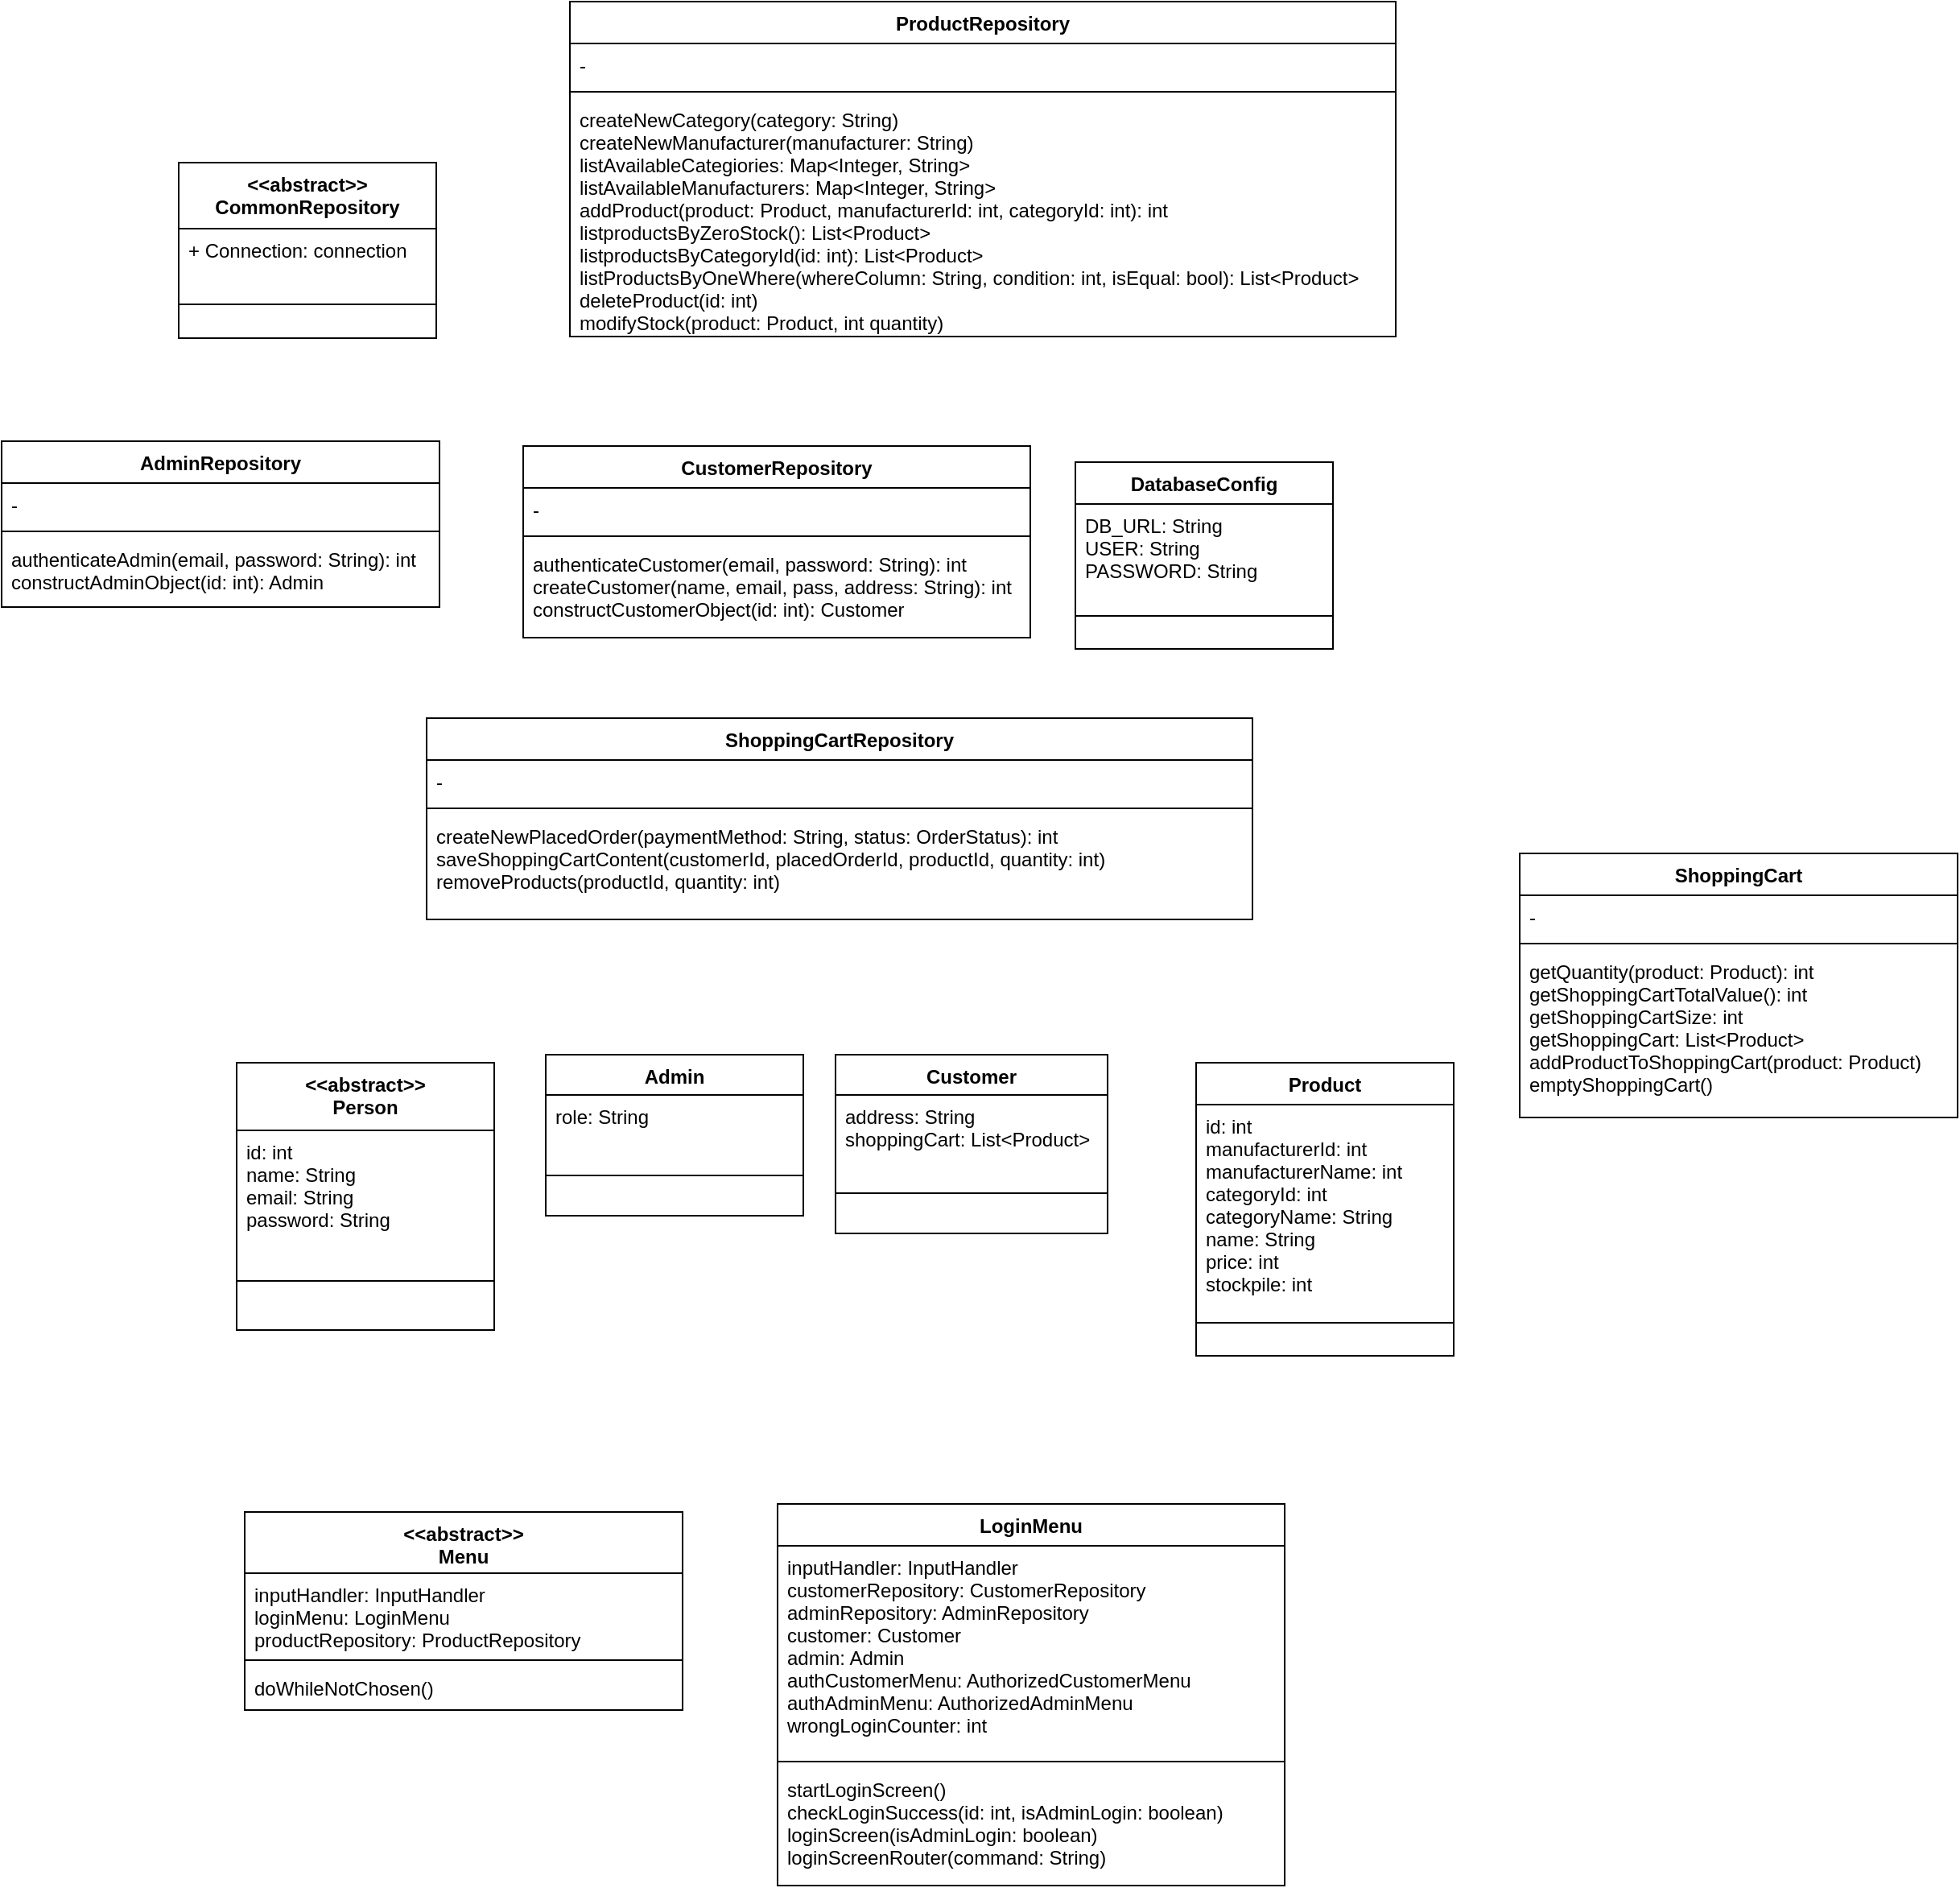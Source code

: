 <mxfile version="16.5.6" type="github">
  <diagram id="Z9Faffj7i-ukGWr66sX4" name="Page-1">
    <mxGraphModel dx="1033" dy="525" grid="0" gridSize="10" guides="1" tooltips="1" connect="1" arrows="1" fold="1" page="1" pageScale="1" pageWidth="827" pageHeight="1169" math="0" shadow="0">
      <root>
        <mxCell id="0" />
        <mxCell id="1" parent="0" />
        <mxCell id="MF9ZLf0BZo5JY9_R4jr4-1" value="&lt;&lt;abstract&gt;&gt;&#xa;CommonRepository" style="swimlane;fontStyle=1;align=center;verticalAlign=top;childLayout=stackLayout;horizontal=1;startSize=41;horizontalStack=0;resizeParent=1;resizeParentMax=0;resizeLast=0;collapsible=1;marginBottom=0;" vertex="1" parent="1">
          <mxGeometry x="140" y="242" width="160" height="109" as="geometry" />
        </mxCell>
        <mxCell id="MF9ZLf0BZo5JY9_R4jr4-2" value="+ Connection: connection" style="text;strokeColor=none;fillColor=none;align=left;verticalAlign=top;spacingLeft=4;spacingRight=4;overflow=hidden;rotatable=0;points=[[0,0.5],[1,0.5]];portConstraint=eastwest;" vertex="1" parent="MF9ZLf0BZo5JY9_R4jr4-1">
          <mxGeometry y="41" width="160" height="26" as="geometry" />
        </mxCell>
        <mxCell id="MF9ZLf0BZo5JY9_R4jr4-3" value="" style="line;strokeWidth=1;fillColor=none;align=left;verticalAlign=middle;spacingTop=-1;spacingLeft=3;spacingRight=3;rotatable=0;labelPosition=right;points=[];portConstraint=eastwest;" vertex="1" parent="MF9ZLf0BZo5JY9_R4jr4-1">
          <mxGeometry y="67" width="160" height="42" as="geometry" />
        </mxCell>
        <mxCell id="MF9ZLf0BZo5JY9_R4jr4-24" value="CustomerRepository" style="swimlane;fontStyle=1;align=center;verticalAlign=top;childLayout=stackLayout;horizontal=1;startSize=26;horizontalStack=0;resizeParent=1;resizeParentMax=0;resizeLast=0;collapsible=1;marginBottom=0;" vertex="1" parent="1">
          <mxGeometry x="354" y="418" width="315" height="119" as="geometry" />
        </mxCell>
        <mxCell id="MF9ZLf0BZo5JY9_R4jr4-25" value="-" style="text;strokeColor=none;fillColor=none;align=left;verticalAlign=top;spacingLeft=4;spacingRight=4;overflow=hidden;rotatable=0;points=[[0,0.5],[1,0.5]];portConstraint=eastwest;" vertex="1" parent="MF9ZLf0BZo5JY9_R4jr4-24">
          <mxGeometry y="26" width="315" height="26" as="geometry" />
        </mxCell>
        <mxCell id="MF9ZLf0BZo5JY9_R4jr4-26" value="" style="line;strokeWidth=1;fillColor=none;align=left;verticalAlign=middle;spacingTop=-1;spacingLeft=3;spacingRight=3;rotatable=0;labelPosition=right;points=[];portConstraint=eastwest;" vertex="1" parent="MF9ZLf0BZo5JY9_R4jr4-24">
          <mxGeometry y="52" width="315" height="8" as="geometry" />
        </mxCell>
        <mxCell id="MF9ZLf0BZo5JY9_R4jr4-27" value="authenticateCustomer(email, password: String): int&#xa;createCustomer(name, email, pass, address: String): int&#xa;constructCustomerObject(id: int): Customer&#xa;" style="text;strokeColor=none;fillColor=none;align=left;verticalAlign=top;spacingLeft=4;spacingRight=4;overflow=hidden;rotatable=0;points=[[0,0.5],[1,0.5]];portConstraint=eastwest;" vertex="1" parent="MF9ZLf0BZo5JY9_R4jr4-24">
          <mxGeometry y="60" width="315" height="59" as="geometry" />
        </mxCell>
        <mxCell id="MF9ZLf0BZo5JY9_R4jr4-28" value="AdminRepository" style="swimlane;fontStyle=1;align=center;verticalAlign=top;childLayout=stackLayout;horizontal=1;startSize=26;horizontalStack=0;resizeParent=1;resizeParentMax=0;resizeLast=0;collapsible=1;marginBottom=0;" vertex="1" parent="1">
          <mxGeometry x="30" y="415" width="272" height="103" as="geometry" />
        </mxCell>
        <mxCell id="MF9ZLf0BZo5JY9_R4jr4-29" value="-" style="text;strokeColor=none;fillColor=none;align=left;verticalAlign=top;spacingLeft=4;spacingRight=4;overflow=hidden;rotatable=0;points=[[0,0.5],[1,0.5]];portConstraint=eastwest;" vertex="1" parent="MF9ZLf0BZo5JY9_R4jr4-28">
          <mxGeometry y="26" width="272" height="26" as="geometry" />
        </mxCell>
        <mxCell id="MF9ZLf0BZo5JY9_R4jr4-30" value="" style="line;strokeWidth=1;fillColor=none;align=left;verticalAlign=middle;spacingTop=-1;spacingLeft=3;spacingRight=3;rotatable=0;labelPosition=right;points=[];portConstraint=eastwest;" vertex="1" parent="MF9ZLf0BZo5JY9_R4jr4-28">
          <mxGeometry y="52" width="272" height="8" as="geometry" />
        </mxCell>
        <mxCell id="MF9ZLf0BZo5JY9_R4jr4-31" value="authenticateAdmin(email, password: String): int&#xa;constructAdminObject(id: int): Admin" style="text;strokeColor=none;fillColor=none;align=left;verticalAlign=top;spacingLeft=4;spacingRight=4;overflow=hidden;rotatable=0;points=[[0,0.5],[1,0.5]];portConstraint=eastwest;" vertex="1" parent="MF9ZLf0BZo5JY9_R4jr4-28">
          <mxGeometry y="60" width="272" height="43" as="geometry" />
        </mxCell>
        <mxCell id="MF9ZLf0BZo5JY9_R4jr4-33" value="&lt;&lt;abstract&gt;&gt;&#xa;Person" style="swimlane;fontStyle=1;align=center;verticalAlign=top;childLayout=stackLayout;horizontal=1;startSize=42;horizontalStack=0;resizeParent=1;resizeParentMax=0;resizeLast=0;collapsible=1;marginBottom=0;" vertex="1" parent="1">
          <mxGeometry x="176" y="801" width="160" height="166" as="geometry" />
        </mxCell>
        <mxCell id="MF9ZLf0BZo5JY9_R4jr4-34" value="id: int&#xa;name: String&#xa;email: String&#xa;password: String" style="text;strokeColor=none;fillColor=none;align=left;verticalAlign=top;spacingLeft=4;spacingRight=4;overflow=hidden;rotatable=0;points=[[0,0.5],[1,0.5]];portConstraint=eastwest;" vertex="1" parent="MF9ZLf0BZo5JY9_R4jr4-33">
          <mxGeometry y="42" width="160" height="63" as="geometry" />
        </mxCell>
        <mxCell id="MF9ZLf0BZo5JY9_R4jr4-35" value="" style="line;strokeWidth=1;fillColor=none;align=left;verticalAlign=middle;spacingTop=-1;spacingLeft=3;spacingRight=3;rotatable=0;labelPosition=right;points=[];portConstraint=eastwest;" vertex="1" parent="MF9ZLf0BZo5JY9_R4jr4-33">
          <mxGeometry y="105" width="160" height="61" as="geometry" />
        </mxCell>
        <mxCell id="MF9ZLf0BZo5JY9_R4jr4-37" value="ProductRepository" style="swimlane;fontStyle=1;align=center;verticalAlign=top;childLayout=stackLayout;horizontal=1;startSize=26;horizontalStack=0;resizeParent=1;resizeParentMax=0;resizeLast=0;collapsible=1;marginBottom=0;" vertex="1" parent="1">
          <mxGeometry x="383" y="142" width="513" height="208" as="geometry" />
        </mxCell>
        <mxCell id="MF9ZLf0BZo5JY9_R4jr4-38" value="-" style="text;strokeColor=none;fillColor=none;align=left;verticalAlign=top;spacingLeft=4;spacingRight=4;overflow=hidden;rotatable=0;points=[[0,0.5],[1,0.5]];portConstraint=eastwest;" vertex="1" parent="MF9ZLf0BZo5JY9_R4jr4-37">
          <mxGeometry y="26" width="513" height="26" as="geometry" />
        </mxCell>
        <mxCell id="MF9ZLf0BZo5JY9_R4jr4-39" value="" style="line;strokeWidth=1;fillColor=none;align=left;verticalAlign=middle;spacingTop=-1;spacingLeft=3;spacingRight=3;rotatable=0;labelPosition=right;points=[];portConstraint=eastwest;" vertex="1" parent="MF9ZLf0BZo5JY9_R4jr4-37">
          <mxGeometry y="52" width="513" height="8" as="geometry" />
        </mxCell>
        <mxCell id="MF9ZLf0BZo5JY9_R4jr4-40" value="createNewCategory(category: String)&#xa;createNewManufacturer(manufacturer: String)&#xa;listAvailableCategiories: Map&lt;Integer, String&gt;&#xa;listAvailableManufacturers: Map&lt;Integer, String&gt;&#xa;addProduct(product: Product, manufacturerId: int, categoryId: int): int&#xa;listproductsByZeroStock(): List&lt;Product&gt;&#xa;listproductsByCategoryId(id: int): List&lt;Product&gt;&#xa;listProductsByOneWhere(whereColumn: String, condition: int, isEqual: bool): List&lt;Product&gt;&#xa;deleteProduct(id: int)&#xa;modifyStock(product: Product, int quantity)&#xa;&#xa;" style="text;strokeColor=none;fillColor=none;align=left;verticalAlign=top;spacingLeft=4;spacingRight=4;overflow=hidden;rotatable=0;points=[[0,0.5],[1,0.5]];portConstraint=eastwest;" vertex="1" parent="MF9ZLf0BZo5JY9_R4jr4-37">
          <mxGeometry y="60" width="513" height="148" as="geometry" />
        </mxCell>
        <mxCell id="MF9ZLf0BZo5JY9_R4jr4-41" value="ShoppingCartRepository" style="swimlane;fontStyle=1;align=center;verticalAlign=top;childLayout=stackLayout;horizontal=1;startSize=26;horizontalStack=0;resizeParent=1;resizeParentMax=0;resizeLast=0;collapsible=1;marginBottom=0;" vertex="1" parent="1">
          <mxGeometry x="294" y="587" width="513" height="125" as="geometry" />
        </mxCell>
        <mxCell id="MF9ZLf0BZo5JY9_R4jr4-42" value="-" style="text;strokeColor=none;fillColor=none;align=left;verticalAlign=top;spacingLeft=4;spacingRight=4;overflow=hidden;rotatable=0;points=[[0,0.5],[1,0.5]];portConstraint=eastwest;" vertex="1" parent="MF9ZLf0BZo5JY9_R4jr4-41">
          <mxGeometry y="26" width="513" height="26" as="geometry" />
        </mxCell>
        <mxCell id="MF9ZLf0BZo5JY9_R4jr4-43" value="" style="line;strokeWidth=1;fillColor=none;align=left;verticalAlign=middle;spacingTop=-1;spacingLeft=3;spacingRight=3;rotatable=0;labelPosition=right;points=[];portConstraint=eastwest;" vertex="1" parent="MF9ZLf0BZo5JY9_R4jr4-41">
          <mxGeometry y="52" width="513" height="8" as="geometry" />
        </mxCell>
        <mxCell id="MF9ZLf0BZo5JY9_R4jr4-44" value="createNewPlacedOrder(paymentMethod: String, status: OrderStatus): int&#xa;saveShoppingCartContent(customerId, placedOrderId, productId, quantity: int)&#xa;removeProducts(productId, quantity: int)" style="text;strokeColor=none;fillColor=none;align=left;verticalAlign=top;spacingLeft=4;spacingRight=4;overflow=hidden;rotatable=0;points=[[0,0.5],[1,0.5]];portConstraint=eastwest;" vertex="1" parent="MF9ZLf0BZo5JY9_R4jr4-41">
          <mxGeometry y="60" width="513" height="65" as="geometry" />
        </mxCell>
        <mxCell id="MF9ZLf0BZo5JY9_R4jr4-45" value="DatabaseConfig" style="swimlane;fontStyle=1;align=center;verticalAlign=top;childLayout=stackLayout;horizontal=1;startSize=26;horizontalStack=0;resizeParent=1;resizeParentMax=0;resizeLast=0;collapsible=1;marginBottom=0;" vertex="1" parent="1">
          <mxGeometry x="697" y="428" width="160" height="116" as="geometry" />
        </mxCell>
        <mxCell id="MF9ZLf0BZo5JY9_R4jr4-46" value="DB_URL: String&#xa;USER: String&#xa;PASSWORD: String" style="text;strokeColor=none;fillColor=none;align=left;verticalAlign=top;spacingLeft=4;spacingRight=4;overflow=hidden;rotatable=0;points=[[0,0.5],[1,0.5]];portConstraint=eastwest;" vertex="1" parent="MF9ZLf0BZo5JY9_R4jr4-45">
          <mxGeometry y="26" width="160" height="49" as="geometry" />
        </mxCell>
        <mxCell id="MF9ZLf0BZo5JY9_R4jr4-47" value="" style="line;strokeWidth=1;fillColor=none;align=left;verticalAlign=middle;spacingTop=-1;spacingLeft=3;spacingRight=3;rotatable=0;labelPosition=right;points=[];portConstraint=eastwest;" vertex="1" parent="MF9ZLf0BZo5JY9_R4jr4-45">
          <mxGeometry y="75" width="160" height="41" as="geometry" />
        </mxCell>
        <mxCell id="MF9ZLf0BZo5JY9_R4jr4-49" value="Admin" style="swimlane;fontStyle=1;align=center;verticalAlign=top;childLayout=stackLayout;horizontal=1;startSize=25;horizontalStack=0;resizeParent=1;resizeParentMax=0;resizeLast=0;collapsible=1;marginBottom=0;" vertex="1" parent="1">
          <mxGeometry x="368" y="796" width="160" height="100" as="geometry" />
        </mxCell>
        <mxCell id="MF9ZLf0BZo5JY9_R4jr4-50" value="role: String" style="text;strokeColor=none;fillColor=none;align=left;verticalAlign=top;spacingLeft=4;spacingRight=4;overflow=hidden;rotatable=0;points=[[0,0.5],[1,0.5]];portConstraint=eastwest;" vertex="1" parent="MF9ZLf0BZo5JY9_R4jr4-49">
          <mxGeometry y="25" width="160" height="25" as="geometry" />
        </mxCell>
        <mxCell id="MF9ZLf0BZo5JY9_R4jr4-51" value="" style="line;strokeWidth=1;fillColor=none;align=left;verticalAlign=middle;spacingTop=-1;spacingLeft=3;spacingRight=3;rotatable=0;labelPosition=right;points=[];portConstraint=eastwest;" vertex="1" parent="MF9ZLf0BZo5JY9_R4jr4-49">
          <mxGeometry y="50" width="160" height="50" as="geometry" />
        </mxCell>
        <mxCell id="MF9ZLf0BZo5JY9_R4jr4-52" value="Customer" style="swimlane;fontStyle=1;align=center;verticalAlign=top;childLayout=stackLayout;horizontal=1;startSize=25;horizontalStack=0;resizeParent=1;resizeParentMax=0;resizeLast=0;collapsible=1;marginBottom=0;" vertex="1" parent="1">
          <mxGeometry x="548" y="796" width="169" height="111" as="geometry" />
        </mxCell>
        <mxCell id="MF9ZLf0BZo5JY9_R4jr4-53" value="address: String&#xa;shoppingCart: List&lt;Product&gt;" style="text;strokeColor=none;fillColor=none;align=left;verticalAlign=top;spacingLeft=4;spacingRight=4;overflow=hidden;rotatable=0;points=[[0,0.5],[1,0.5]];portConstraint=eastwest;" vertex="1" parent="MF9ZLf0BZo5JY9_R4jr4-52">
          <mxGeometry y="25" width="169" height="36" as="geometry" />
        </mxCell>
        <mxCell id="MF9ZLf0BZo5JY9_R4jr4-54" value="" style="line;strokeWidth=1;fillColor=none;align=left;verticalAlign=middle;spacingTop=-1;spacingLeft=3;spacingRight=3;rotatable=0;labelPosition=right;points=[];portConstraint=eastwest;" vertex="1" parent="MF9ZLf0BZo5JY9_R4jr4-52">
          <mxGeometry y="61" width="169" height="50" as="geometry" />
        </mxCell>
        <mxCell id="MF9ZLf0BZo5JY9_R4jr4-55" value="Product" style="swimlane;fontStyle=1;align=center;verticalAlign=top;childLayout=stackLayout;horizontal=1;startSize=26;horizontalStack=0;resizeParent=1;resizeParentMax=0;resizeLast=0;collapsible=1;marginBottom=0;" vertex="1" parent="1">
          <mxGeometry x="772" y="801" width="160" height="182" as="geometry" />
        </mxCell>
        <mxCell id="MF9ZLf0BZo5JY9_R4jr4-56" value="id: int&#xa;manufacturerId: int&#xa;manufacturerName: int&#xa;categoryId: int&#xa;categoryName: String&#xa;name: String&#xa;price: int&#xa;stockpile: int" style="text;strokeColor=none;fillColor=none;align=left;verticalAlign=top;spacingLeft=4;spacingRight=4;overflow=hidden;rotatable=0;points=[[0,0.5],[1,0.5]];portConstraint=eastwest;" vertex="1" parent="MF9ZLf0BZo5JY9_R4jr4-55">
          <mxGeometry y="26" width="160" height="115" as="geometry" />
        </mxCell>
        <mxCell id="MF9ZLf0BZo5JY9_R4jr4-57" value="" style="line;strokeWidth=1;fillColor=none;align=left;verticalAlign=middle;spacingTop=-1;spacingLeft=3;spacingRight=3;rotatable=0;labelPosition=right;points=[];portConstraint=eastwest;" vertex="1" parent="MF9ZLf0BZo5JY9_R4jr4-55">
          <mxGeometry y="141" width="160" height="41" as="geometry" />
        </mxCell>
        <mxCell id="MF9ZLf0BZo5JY9_R4jr4-61" value="ShoppingCart" style="swimlane;fontStyle=1;align=center;verticalAlign=top;childLayout=stackLayout;horizontal=1;startSize=26;horizontalStack=0;resizeParent=1;resizeParentMax=0;resizeLast=0;collapsible=1;marginBottom=0;" vertex="1" parent="1">
          <mxGeometry x="973" y="671" width="272" height="164" as="geometry" />
        </mxCell>
        <mxCell id="MF9ZLf0BZo5JY9_R4jr4-62" value="-" style="text;strokeColor=none;fillColor=none;align=left;verticalAlign=top;spacingLeft=4;spacingRight=4;overflow=hidden;rotatable=0;points=[[0,0.5],[1,0.5]];portConstraint=eastwest;" vertex="1" parent="MF9ZLf0BZo5JY9_R4jr4-61">
          <mxGeometry y="26" width="272" height="26" as="geometry" />
        </mxCell>
        <mxCell id="MF9ZLf0BZo5JY9_R4jr4-63" value="" style="line;strokeWidth=1;fillColor=none;align=left;verticalAlign=middle;spacingTop=-1;spacingLeft=3;spacingRight=3;rotatable=0;labelPosition=right;points=[];portConstraint=eastwest;" vertex="1" parent="MF9ZLf0BZo5JY9_R4jr4-61">
          <mxGeometry y="52" width="272" height="8" as="geometry" />
        </mxCell>
        <mxCell id="MF9ZLf0BZo5JY9_R4jr4-64" value="getQuantity(product: Product): int&#xa;getShoppingCartTotalValue(): int&#xa;getShoppingCartSize: int&#xa;getShoppingCart: List&lt;Product&gt;&#xa;addProductToShoppingCart(product: Product)&#xa;emptyShoppingCart()" style="text;strokeColor=none;fillColor=none;align=left;verticalAlign=top;spacingLeft=4;spacingRight=4;overflow=hidden;rotatable=0;points=[[0,0.5],[1,0.5]];portConstraint=eastwest;" vertex="1" parent="MF9ZLf0BZo5JY9_R4jr4-61">
          <mxGeometry y="60" width="272" height="104" as="geometry" />
        </mxCell>
        <mxCell id="MF9ZLf0BZo5JY9_R4jr4-65" value="&lt;&lt;abstract&gt;&gt;&#xa;Menu" style="swimlane;fontStyle=1;align=center;verticalAlign=top;childLayout=stackLayout;horizontal=1;startSize=38;horizontalStack=0;resizeParent=1;resizeParentMax=0;resizeLast=0;collapsible=1;marginBottom=0;" vertex="1" parent="1">
          <mxGeometry x="181" y="1080" width="272" height="123" as="geometry" />
        </mxCell>
        <mxCell id="MF9ZLf0BZo5JY9_R4jr4-66" value="inputHandler: InputHandler&#xa;loginMenu: LoginMenu&#xa;productRepository: ProductRepository" style="text;strokeColor=none;fillColor=none;align=left;verticalAlign=top;spacingLeft=4;spacingRight=4;overflow=hidden;rotatable=0;points=[[0,0.5],[1,0.5]];portConstraint=eastwest;" vertex="1" parent="MF9ZLf0BZo5JY9_R4jr4-65">
          <mxGeometry y="38" width="272" height="50" as="geometry" />
        </mxCell>
        <mxCell id="MF9ZLf0BZo5JY9_R4jr4-67" value="" style="line;strokeWidth=1;fillColor=none;align=left;verticalAlign=middle;spacingTop=-1;spacingLeft=3;spacingRight=3;rotatable=0;labelPosition=right;points=[];portConstraint=eastwest;" vertex="1" parent="MF9ZLf0BZo5JY9_R4jr4-65">
          <mxGeometry y="88" width="272" height="8" as="geometry" />
        </mxCell>
        <mxCell id="MF9ZLf0BZo5JY9_R4jr4-68" value="doWhileNotChosen()" style="text;strokeColor=none;fillColor=none;align=left;verticalAlign=top;spacingLeft=4;spacingRight=4;overflow=hidden;rotatable=0;points=[[0,0.5],[1,0.5]];portConstraint=eastwest;" vertex="1" parent="MF9ZLf0BZo5JY9_R4jr4-65">
          <mxGeometry y="96" width="272" height="27" as="geometry" />
        </mxCell>
        <mxCell id="MF9ZLf0BZo5JY9_R4jr4-73" value="LoginMenu" style="swimlane;fontStyle=1;align=center;verticalAlign=top;childLayout=stackLayout;horizontal=1;startSize=26;horizontalStack=0;resizeParent=1;resizeParentMax=0;resizeLast=0;collapsible=1;marginBottom=0;" vertex="1" parent="1">
          <mxGeometry x="512" y="1075" width="315" height="237" as="geometry" />
        </mxCell>
        <mxCell id="MF9ZLf0BZo5JY9_R4jr4-74" value="inputHandler: InputHandler&#xa;customerRepository: CustomerRepository&#xa;adminRepository: AdminRepository&#xa;customer: Customer&#xa;admin: Admin&#xa;authCustomerMenu: AuthorizedCustomerMenu&#xa;authAdminMenu: AuthorizedAdminMenu&#xa;wrongLoginCounter: int" style="text;strokeColor=none;fillColor=none;align=left;verticalAlign=top;spacingLeft=4;spacingRight=4;overflow=hidden;rotatable=0;points=[[0,0.5],[1,0.5]];portConstraint=eastwest;" vertex="1" parent="MF9ZLf0BZo5JY9_R4jr4-73">
          <mxGeometry y="26" width="315" height="130" as="geometry" />
        </mxCell>
        <mxCell id="MF9ZLf0BZo5JY9_R4jr4-75" value="" style="line;strokeWidth=1;fillColor=none;align=left;verticalAlign=middle;spacingTop=-1;spacingLeft=3;spacingRight=3;rotatable=0;labelPosition=right;points=[];portConstraint=eastwest;" vertex="1" parent="MF9ZLf0BZo5JY9_R4jr4-73">
          <mxGeometry y="156" width="315" height="8" as="geometry" />
        </mxCell>
        <mxCell id="MF9ZLf0BZo5JY9_R4jr4-76" value="startLoginScreen()&#xa;checkLoginSuccess(id: int, isAdminLogin: boolean)&#xa;loginScreen(isAdminLogin: boolean)&#xa;loginScreenRouter(command: String)" style="text;strokeColor=none;fillColor=none;align=left;verticalAlign=top;spacingLeft=4;spacingRight=4;overflow=hidden;rotatable=0;points=[[0,0.5],[1,0.5]];portConstraint=eastwest;" vertex="1" parent="MF9ZLf0BZo5JY9_R4jr4-73">
          <mxGeometry y="164" width="315" height="73" as="geometry" />
        </mxCell>
      </root>
    </mxGraphModel>
  </diagram>
</mxfile>

